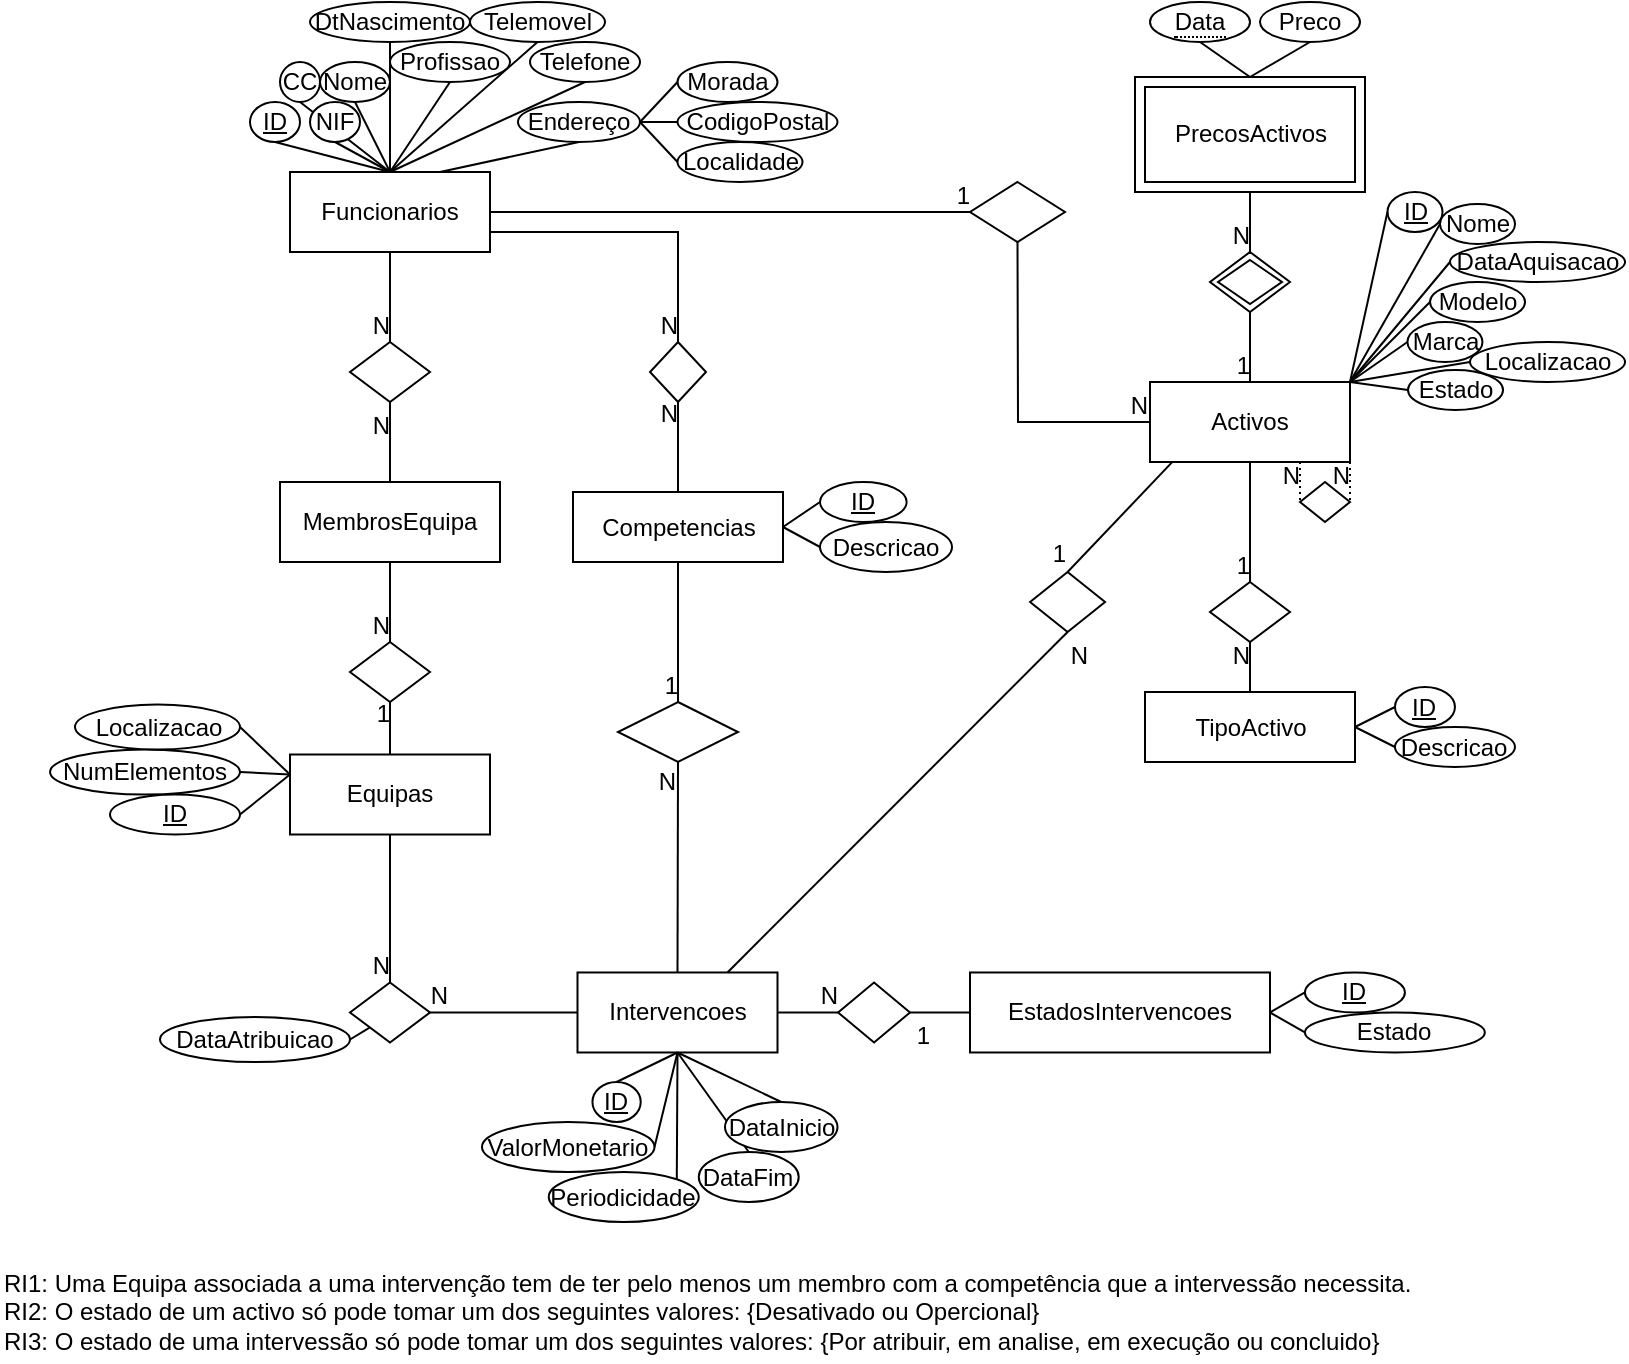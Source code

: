 <mxfile version="15.8.8" type="device"><diagram id="-QuaU2I3eOpg4E4MXZqt" name="Page-1"><mxGraphModel dx="1550" dy="863" grid="1" gridSize="10" guides="1" tooltips="1" connect="1" arrows="1" fold="1" page="1" pageScale="1" pageWidth="850" pageHeight="1100" math="0" shadow="0"><root><mxCell id="0"/><mxCell id="1" parent="0"/><mxCell id="3rqoDeQiqfZfBrHeeUxg-1" value="PrecosActivos" style="shape=ext;margin=3;double=1;whiteSpace=wrap;html=1;align=center;" parent="1" vertex="1"><mxGeometry x="582.5" y="57.5" width="115" height="57.5" as="geometry"/></mxCell><mxCell id="3rqoDeQiqfZfBrHeeUxg-9" value="" style="shape=rhombus;double=1;perimeter=rhombusPerimeter;whiteSpace=wrap;html=1;align=center;" parent="1" vertex="1"><mxGeometry x="620" y="145" width="40" height="30" as="geometry"/></mxCell><mxCell id="3rqoDeQiqfZfBrHeeUxg-12" value="" style="endArrow=none;html=1;rounded=0;entryX=0.5;entryY=0;entryDx=0;entryDy=0;exitX=0.5;exitY=1;exitDx=0;exitDy=0;" parent="1" source="3rqoDeQiqfZfBrHeeUxg-1" target="3rqoDeQiqfZfBrHeeUxg-9" edge="1"><mxGeometry relative="1" as="geometry"><mxPoint x="500" y="130" as="sourcePoint"/><mxPoint x="590" y="130" as="targetPoint"/></mxGeometry></mxCell><mxCell id="3rqoDeQiqfZfBrHeeUxg-13" value="N" style="resizable=0;html=1;align=right;verticalAlign=bottom;" parent="3rqoDeQiqfZfBrHeeUxg-12" connectable="0" vertex="1"><mxGeometry x="1" relative="1" as="geometry"/></mxCell><mxCell id="3rqoDeQiqfZfBrHeeUxg-14" value="Activos" style="whiteSpace=wrap;html=1;align=center;" parent="1" vertex="1"><mxGeometry x="590" y="210.0" width="100" height="40" as="geometry"/></mxCell><mxCell id="3rqoDeQiqfZfBrHeeUxg-19" value="" style="endArrow=none;html=1;rounded=0;exitX=0.5;exitY=1;exitDx=0;exitDy=0;entryX=0.5;entryY=0;entryDx=0;entryDy=0;" parent="1" source="3rqoDeQiqfZfBrHeeUxg-9" target="3rqoDeQiqfZfBrHeeUxg-14" edge="1"><mxGeometry relative="1" as="geometry"><mxPoint x="930" y="130" as="sourcePoint"/><mxPoint x="680" y="170" as="targetPoint"/></mxGeometry></mxCell><mxCell id="3rqoDeQiqfZfBrHeeUxg-20" value="1" style="resizable=0;html=1;align=right;verticalAlign=bottom;" parent="3rqoDeQiqfZfBrHeeUxg-19" connectable="0" vertex="1"><mxGeometry x="1" relative="1" as="geometry"/></mxCell><mxCell id="3rqoDeQiqfZfBrHeeUxg-23" value="" style="endArrow=none;html=1;rounded=0;dashed=1;dashPattern=1 2;exitX=1;exitY=1;exitDx=0;exitDy=0;entryX=1;entryY=0.5;entryDx=0;entryDy=0;" parent="1" source="3rqoDeQiqfZfBrHeeUxg-14" target="3rqoDeQiqfZfBrHeeUxg-29" edge="1"><mxGeometry relative="1" as="geometry"><mxPoint x="360" y="-20" as="sourcePoint"/><mxPoint x="365" y="-10" as="targetPoint"/><Array as="points"/></mxGeometry></mxCell><mxCell id="3rqoDeQiqfZfBrHeeUxg-24" value="N" style="resizable=0;html=1;align=right;verticalAlign=bottom;" parent="3rqoDeQiqfZfBrHeeUxg-23" connectable="0" vertex="1"><mxGeometry x="1" relative="1" as="geometry"><mxPoint y="-5" as="offset"/></mxGeometry></mxCell><mxCell id="3rqoDeQiqfZfBrHeeUxg-27" value="" style="endArrow=none;html=1;rounded=0;dashed=1;dashPattern=1 2;entryX=0;entryY=0.5;entryDx=0;entryDy=0;exitX=0.75;exitY=1;exitDx=0;exitDy=0;" parent="1" source="3rqoDeQiqfZfBrHeeUxg-14" target="3rqoDeQiqfZfBrHeeUxg-29" edge="1"><mxGeometry relative="1" as="geometry"><mxPoint x="650" y="251" as="sourcePoint"/><mxPoint x="315" y="-10" as="targetPoint"/><Array as="points"/></mxGeometry></mxCell><mxCell id="3rqoDeQiqfZfBrHeeUxg-28" value="N" style="resizable=0;html=1;align=right;verticalAlign=bottom;" parent="3rqoDeQiqfZfBrHeeUxg-27" connectable="0" vertex="1"><mxGeometry x="1" relative="1" as="geometry"><mxPoint y="-5" as="offset"/></mxGeometry></mxCell><mxCell id="3rqoDeQiqfZfBrHeeUxg-29" value="" style="shape=rhombus;perimeter=rhombusPerimeter;whiteSpace=wrap;html=1;align=center;" parent="1" vertex="1"><mxGeometry x="665" y="260" width="25" height="20" as="geometry"/></mxCell><mxCell id="3rqoDeQiqfZfBrHeeUxg-35" value="Intervencoes" style="whiteSpace=wrap;html=1;align=center;" parent="1" vertex="1"><mxGeometry x="303.75" y="505.24" width="100" height="40" as="geometry"/></mxCell><mxCell id="3rqoDeQiqfZfBrHeeUxg-36" value="Funcionarios" style="whiteSpace=wrap;html=1;align=center;" parent="1" vertex="1"><mxGeometry x="160" y="105" width="100" height="40" as="geometry"/></mxCell><mxCell id="3rqoDeQiqfZfBrHeeUxg-38" value="MembrosEquipa" style="whiteSpace=wrap;html=1;align=center;" parent="1" vertex="1"><mxGeometry x="155" y="260.0" width="110" height="40" as="geometry"/></mxCell><mxCell id="3rqoDeQiqfZfBrHeeUxg-40" value="Equipas" style="whiteSpace=wrap;html=1;align=center;" parent="1" vertex="1"><mxGeometry x="160" y="396.25" width="100" height="40" as="geometry"/></mxCell><mxCell id="3rqoDeQiqfZfBrHeeUxg-41" value="EstadosIntervencoes" style="whiteSpace=wrap;html=1;align=center;" parent="1" vertex="1"><mxGeometry x="500.0" y="505.24" width="150" height="40" as="geometry"/></mxCell><mxCell id="3rqoDeQiqfZfBrHeeUxg-45" value="" style="shape=rhombus;perimeter=rhombusPerimeter;whiteSpace=wrap;html=1;align=center;" parent="1" vertex="1"><mxGeometry x="500" y="110" width="47.5" height="30" as="geometry"/></mxCell><mxCell id="3rqoDeQiqfZfBrHeeUxg-48" value="" style="shape=rhombus;perimeter=rhombusPerimeter;whiteSpace=wrap;html=1;align=center;" parent="1" vertex="1"><mxGeometry x="530.04" y="305" width="37.5" height="30" as="geometry"/></mxCell><mxCell id="3rqoDeQiqfZfBrHeeUxg-56" value="" style="endArrow=none;html=1;rounded=0;entryX=0;entryY=0.5;entryDx=0;entryDy=0;exitX=0.5;exitY=1;exitDx=0;exitDy=0;" parent="1" source="3rqoDeQiqfZfBrHeeUxg-45" target="3rqoDeQiqfZfBrHeeUxg-14" edge="1"><mxGeometry relative="1" as="geometry"><mxPoint x="534" y="170" as="sourcePoint"/><mxPoint x="320" y="130" as="targetPoint"/><Array as="points"><mxPoint x="524" y="230"/></Array></mxGeometry></mxCell><mxCell id="3rqoDeQiqfZfBrHeeUxg-57" value="N" style="resizable=0;html=1;align=right;verticalAlign=bottom;" parent="3rqoDeQiqfZfBrHeeUxg-56" connectable="0" vertex="1"><mxGeometry x="1" relative="1" as="geometry"/></mxCell><mxCell id="3rqoDeQiqfZfBrHeeUxg-58" value="" style="endArrow=none;html=1;rounded=0;exitX=1;exitY=0.5;exitDx=0;exitDy=0;entryX=0;entryY=0.5;entryDx=0;entryDy=0;" parent="1" source="3rqoDeQiqfZfBrHeeUxg-36" target="3rqoDeQiqfZfBrHeeUxg-45" edge="1"><mxGeometry relative="1" as="geometry"><mxPoint x="490" y="230" as="sourcePoint"/><mxPoint x="580" y="290" as="targetPoint"/><Array as="points"><mxPoint x="434" y="125"/></Array></mxGeometry></mxCell><mxCell id="3rqoDeQiqfZfBrHeeUxg-59" value="1" style="resizable=0;html=1;align=right;verticalAlign=bottom;" parent="3rqoDeQiqfZfBrHeeUxg-58" connectable="0" vertex="1"><mxGeometry x="1" relative="1" as="geometry"/></mxCell><mxCell id="3rqoDeQiqfZfBrHeeUxg-60" value="" style="endArrow=none;html=1;rounded=0;entryX=0.5;entryY=0;entryDx=0;entryDy=0;exitX=0.112;exitY=0.999;exitDx=0;exitDy=0;exitPerimeter=0;" parent="1" source="3rqoDeQiqfZfBrHeeUxg-14" target="3rqoDeQiqfZfBrHeeUxg-48" edge="1"><mxGeometry relative="1" as="geometry"><mxPoint x="602" y="251" as="sourcePoint"/><mxPoint x="290" y="150" as="targetPoint"/></mxGeometry></mxCell><mxCell id="3rqoDeQiqfZfBrHeeUxg-61" value="1" style="resizable=0;html=1;align=right;verticalAlign=bottom;" parent="3rqoDeQiqfZfBrHeeUxg-60" connectable="0" vertex="1"><mxGeometry x="1" relative="1" as="geometry"/></mxCell><mxCell id="3rqoDeQiqfZfBrHeeUxg-72" value="" style="shape=rhombus;perimeter=rhombusPerimeter;whiteSpace=wrap;html=1;align=center;" parent="1" vertex="1"><mxGeometry x="190" y="340" width="40" height="30" as="geometry"/></mxCell><mxCell id="3rqoDeQiqfZfBrHeeUxg-77" value="" style="shape=rhombus;perimeter=rhombusPerimeter;whiteSpace=wrap;html=1;align=center;" parent="1" vertex="1"><mxGeometry x="434.04" y="510.24" width="35.96" height="30" as="geometry"/></mxCell><mxCell id="3rqoDeQiqfZfBrHeeUxg-78" value="" style="endArrow=none;html=1;rounded=0;exitX=0;exitY=0.5;exitDx=0;exitDy=0;entryX=1;entryY=0.5;entryDx=0;entryDy=0;" parent="1" source="3rqoDeQiqfZfBrHeeUxg-41" target="3rqoDeQiqfZfBrHeeUxg-77" edge="1"><mxGeometry relative="1" as="geometry"><mxPoint x="453.28" y="355.24" as="sourcePoint"/><mxPoint x="553.28" y="405.24" as="targetPoint"/><Array as="points"/></mxGeometry></mxCell><mxCell id="3rqoDeQiqfZfBrHeeUxg-79" value="1" style="resizable=0;html=1;align=right;verticalAlign=bottom;" parent="3rqoDeQiqfZfBrHeeUxg-78" connectable="0" vertex="1"><mxGeometry x="1" relative="1" as="geometry"><mxPoint x="10" y="20" as="offset"/></mxGeometry></mxCell><mxCell id="3rqoDeQiqfZfBrHeeUxg-83" value="" style="shape=rhombus;perimeter=rhombusPerimeter;whiteSpace=wrap;html=1;align=center;" parent="1" vertex="1"><mxGeometry x="324.0" y="370.0" width="60" height="30" as="geometry"/></mxCell><mxCell id="3rqoDeQiqfZfBrHeeUxg-84" value="" style="endArrow=none;html=1;rounded=0;entryX=0;entryY=0.5;entryDx=0;entryDy=0;exitX=1;exitY=0.5;exitDx=0;exitDy=0;" parent="1" source="3rqoDeQiqfZfBrHeeUxg-35" target="3rqoDeQiqfZfBrHeeUxg-77" edge="1"><mxGeometry relative="1" as="geometry"><mxPoint x="416.54" y="480.24" as="sourcePoint"/><mxPoint x="473.2" y="200.24" as="targetPoint"/></mxGeometry></mxCell><mxCell id="3rqoDeQiqfZfBrHeeUxg-85" value="N" style="resizable=0;html=1;align=right;verticalAlign=bottom;" parent="3rqoDeQiqfZfBrHeeUxg-84" connectable="0" vertex="1"><mxGeometry x="1" relative="1" as="geometry"/></mxCell><mxCell id="3rqoDeQiqfZfBrHeeUxg-86" value="" style="endArrow=none;html=1;rounded=0;entryX=0.5;entryY=1;entryDx=0;entryDy=0;exitX=0.5;exitY=0;exitDx=0;exitDy=0;" parent="1" source="3rqoDeQiqfZfBrHeeUxg-35" target="3rqoDeQiqfZfBrHeeUxg-83" edge="1"><mxGeometry relative="1" as="geometry"><mxPoint x="700" y="295.0" as="sourcePoint"/><mxPoint x="790" y="185.0" as="targetPoint"/><Array as="points"/></mxGeometry></mxCell><mxCell id="3rqoDeQiqfZfBrHeeUxg-87" value="N" style="resizable=0;html=1;align=right;verticalAlign=bottom;" parent="3rqoDeQiqfZfBrHeeUxg-86" connectable="0" vertex="1"><mxGeometry x="1" relative="1" as="geometry"><mxPoint y="18" as="offset"/></mxGeometry></mxCell><mxCell id="3rqoDeQiqfZfBrHeeUxg-88" value="" style="endArrow=none;html=1;rounded=0;exitX=0.5;exitY=1;exitDx=0;exitDy=0;entryX=0.5;entryY=0;entryDx=0;entryDy=0;" parent="1" source="cXVS1_0L-VFArpp06NCw-39" target="3rqoDeQiqfZfBrHeeUxg-83" edge="1"><mxGeometry relative="1" as="geometry"><mxPoint x="993.57" y="417.72" as="sourcePoint"/><mxPoint x="413.49" y="545.72" as="targetPoint"/></mxGeometry></mxCell><mxCell id="3rqoDeQiqfZfBrHeeUxg-89" value="1" style="resizable=0;html=1;align=right;verticalAlign=bottom;" parent="3rqoDeQiqfZfBrHeeUxg-88" connectable="0" vertex="1"><mxGeometry x="1" relative="1" as="geometry"/></mxCell><mxCell id="3rqoDeQiqfZfBrHeeUxg-92" value="" style="shape=rhombus;perimeter=rhombusPerimeter;whiteSpace=wrap;html=1;align=center;" parent="1" vertex="1"><mxGeometry x="190" y="510.24" width="40" height="30" as="geometry"/></mxCell><mxCell id="3rqoDeQiqfZfBrHeeUxg-93" value="" style="endArrow=none;html=1;rounded=0;exitX=0;exitY=0.5;exitDx=0;exitDy=0;entryX=1;entryY=0.5;entryDx=0;entryDy=0;" parent="1" source="3rqoDeQiqfZfBrHeeUxg-35" target="3rqoDeQiqfZfBrHeeUxg-92" edge="1"><mxGeometry relative="1" as="geometry"><mxPoint x="620" y="420.24" as="sourcePoint"/><mxPoint x="210" y="540" as="targetPoint"/><Array as="points"/></mxGeometry></mxCell><mxCell id="3rqoDeQiqfZfBrHeeUxg-94" value="N" style="resizable=0;html=1;align=right;verticalAlign=bottom;direction=south;" parent="3rqoDeQiqfZfBrHeeUxg-93" connectable="0" vertex="1"><mxGeometry x="1" relative="1" as="geometry"><mxPoint x="10" as="offset"/></mxGeometry></mxCell><mxCell id="3rqoDeQiqfZfBrHeeUxg-96" value="" style="endArrow=none;html=1;rounded=0;entryX=0.5;entryY=0;entryDx=0;entryDy=0;exitX=0.5;exitY=1;exitDx=0;exitDy=0;" parent="1" source="3rqoDeQiqfZfBrHeeUxg-40" target="3rqoDeQiqfZfBrHeeUxg-92" edge="1"><mxGeometry relative="1" as="geometry"><mxPoint x="645" y="460.0" as="sourcePoint"/><mxPoint x="605" y="460.0" as="targetPoint"/></mxGeometry></mxCell><mxCell id="3rqoDeQiqfZfBrHeeUxg-97" value="N" style="resizable=0;html=1;align=right;verticalAlign=bottom;" parent="3rqoDeQiqfZfBrHeeUxg-96" connectable="0" vertex="1"><mxGeometry x="1" relative="1" as="geometry"/></mxCell><mxCell id="3rqoDeQiqfZfBrHeeUxg-110" value="Preco" style="ellipse;whiteSpace=wrap;html=1;align=center;" parent="1" vertex="1"><mxGeometry x="645" y="20" width="50" height="20" as="geometry"/></mxCell><mxCell id="3rqoDeQiqfZfBrHeeUxg-111" value="&lt;span style=&quot;border-bottom: 1px dotted&quot;&gt;Data&lt;br&gt;&lt;/span&gt;" style="ellipse;whiteSpace=wrap;html=1;align=center;" parent="1" vertex="1"><mxGeometry x="590" y="20" width="50" height="20" as="geometry"/></mxCell><mxCell id="3rqoDeQiqfZfBrHeeUxg-116" value="" style="endArrow=none;html=1;rounded=0;exitX=0.5;exitY=1;exitDx=0;exitDy=0;entryX=0.5;entryY=0;entryDx=0;entryDy=0;" parent="1" source="3rqoDeQiqfZfBrHeeUxg-111" target="3rqoDeQiqfZfBrHeeUxg-1" edge="1"><mxGeometry relative="1" as="geometry"><mxPoint x="530" y="90" as="sourcePoint"/><mxPoint x="690" y="90" as="targetPoint"/></mxGeometry></mxCell><mxCell id="3rqoDeQiqfZfBrHeeUxg-117" value="" style="endArrow=none;html=1;rounded=0;exitX=0.5;exitY=1;exitDx=0;exitDy=0;entryX=0.5;entryY=0;entryDx=0;entryDy=0;" parent="1" source="3rqoDeQiqfZfBrHeeUxg-110" target="3rqoDeQiqfZfBrHeeUxg-1" edge="1"><mxGeometry relative="1" as="geometry"><mxPoint x="622.5" y="30" as="sourcePoint"/><mxPoint x="650" y="67.5" as="targetPoint"/></mxGeometry></mxCell><mxCell id="3rqoDeQiqfZfBrHeeUxg-118" value="ID" style="ellipse;whiteSpace=wrap;html=1;align=center;fontStyle=4;" parent="1" vertex="1"><mxGeometry x="708.74" y="115" width="27.52" height="20" as="geometry"/></mxCell><mxCell id="3rqoDeQiqfZfBrHeeUxg-119" value="Nome" style="ellipse;whiteSpace=wrap;html=1;align=center;" parent="1" vertex="1"><mxGeometry x="735" y="121" width="37.52" height="20" as="geometry"/></mxCell><mxCell id="3rqoDeQiqfZfBrHeeUxg-123" value="ID" style="ellipse;whiteSpace=wrap;html=1;align=center;fontStyle=4;" parent="1" vertex="1"><mxGeometry x="70" y="416.25" width="65" height="20" as="geometry"/></mxCell><mxCell id="3rqoDeQiqfZfBrHeeUxg-125" value="DataFim" style="ellipse;whiteSpace=wrap;html=1;align=center;" parent="1" vertex="1"><mxGeometry x="364.38" y="595" width="49.98" height="25" as="geometry"/></mxCell><mxCell id="3rqoDeQiqfZfBrHeeUxg-129" value="" style="endArrow=none;html=1;rounded=0;exitX=0;exitY=0.25;exitDx=0;exitDy=0;entryX=1;entryY=0.5;entryDx=0;entryDy=0;" parent="1" source="3rqoDeQiqfZfBrHeeUxg-40" target="3rqoDeQiqfZfBrHeeUxg-123" edge="1"><mxGeometry relative="1" as="geometry"><mxPoint x="717.5" y="30.0" as="sourcePoint"/><mxPoint x="690" y="67.5" as="targetPoint"/></mxGeometry></mxCell><mxCell id="3rqoDeQiqfZfBrHeeUxg-131" value="" style="endArrow=none;html=1;rounded=0;exitX=0.5;exitY=0;exitDx=0;exitDy=0;entryX=0.5;entryY=1;entryDx=0;entryDy=0;" parent="1" source="3rqoDeQiqfZfBrHeeUxg-125" target="3rqoDeQiqfZfBrHeeUxg-35" edge="1"><mxGeometry relative="1" as="geometry"><mxPoint x="517.5" y="380.24" as="sourcePoint"/><mxPoint x="535" y="415.24" as="targetPoint"/></mxGeometry></mxCell><mxCell id="3rqoDeQiqfZfBrHeeUxg-132" value="Periodicidade" style="ellipse;whiteSpace=wrap;html=1;align=center;" parent="1" vertex="1"><mxGeometry x="289.38" y="605" width="75" height="25" as="geometry"/></mxCell><mxCell id="3rqoDeQiqfZfBrHeeUxg-133" value="" style="endArrow=none;html=1;rounded=0;exitX=0.5;exitY=1;exitDx=0;exitDy=0;entryX=1;entryY=0;entryDx=0;entryDy=0;" parent="1" source="3rqoDeQiqfZfBrHeeUxg-35" target="3rqoDeQiqfZfBrHeeUxg-132" edge="1"><mxGeometry relative="1" as="geometry"><mxPoint x="435" y="557.74" as="sourcePoint"/><mxPoint x="435" y="572.74" as="targetPoint"/></mxGeometry></mxCell><mxCell id="3rqoDeQiqfZfBrHeeUxg-134" value="" style="endArrow=none;html=1;rounded=0;exitX=0.5;exitY=1;exitDx=0;exitDy=0;entryX=0.5;entryY=0;entryDx=0;entryDy=0;" parent="1" source="cXVS1_0L-VFArpp06NCw-42" target="3rqoDeQiqfZfBrHeeUxg-36" edge="1"><mxGeometry relative="1" as="geometry"><mxPoint x="-60" y="140" as="sourcePoint"/><mxPoint x="210" y="110" as="targetPoint"/></mxGeometry></mxCell><mxCell id="3rqoDeQiqfZfBrHeeUxg-136" value="" style="endArrow=none;html=1;rounded=0;exitX=0;exitY=0.5;exitDx=0;exitDy=0;entryX=1;entryY=0;entryDx=0;entryDy=0;" parent="1" source="3rqoDeQiqfZfBrHeeUxg-118" target="3rqoDeQiqfZfBrHeeUxg-14" edge="1"><mxGeometry relative="1" as="geometry"><mxPoint x="581.25" y="407.5" as="sourcePoint"/><mxPoint x="535" y="445" as="targetPoint"/></mxGeometry></mxCell><mxCell id="3rqoDeQiqfZfBrHeeUxg-137" value="" style="endArrow=none;html=1;rounded=0;exitX=0;exitY=0.5;exitDx=0;exitDy=0;entryX=1;entryY=0;entryDx=0;entryDy=0;" parent="1" source="3rqoDeQiqfZfBrHeeUxg-119" target="3rqoDeQiqfZfBrHeeUxg-14" edge="1"><mxGeometry relative="1" as="geometry"><mxPoint x="790.0" y="165" as="sourcePoint"/><mxPoint x="700" y="240" as="targetPoint"/></mxGeometry></mxCell><mxCell id="3rqoDeQiqfZfBrHeeUxg-138" value="DataAquisacao" style="ellipse;whiteSpace=wrap;html=1;align=center;" parent="1" vertex="1"><mxGeometry x="740" y="140" width="87.52" height="20" as="geometry"/></mxCell><mxCell id="3rqoDeQiqfZfBrHeeUxg-139" value="Estado" style="ellipse;whiteSpace=wrap;html=1;align=center;" parent="1" vertex="1"><mxGeometry x="719" y="204" width="47.52" height="20" as="geometry"/></mxCell><mxCell id="3rqoDeQiqfZfBrHeeUxg-140" value="Marca" style="ellipse;whiteSpace=wrap;html=1;align=center;" parent="1" vertex="1"><mxGeometry x="718.72" y="180" width="37.52" height="20" as="geometry"/></mxCell><mxCell id="3rqoDeQiqfZfBrHeeUxg-141" value="Modelo" style="ellipse;whiteSpace=wrap;html=1;align=center;" parent="1" vertex="1"><mxGeometry x="730" y="160" width="47.52" height="20" as="geometry"/></mxCell><mxCell id="3rqoDeQiqfZfBrHeeUxg-142" value="Localizacao" style="ellipse;whiteSpace=wrap;html=1;align=center;" parent="1" vertex="1"><mxGeometry x="750" y="190" width="77.52" height="20" as="geometry"/></mxCell><mxCell id="3rqoDeQiqfZfBrHeeUxg-143" value="" style="endArrow=none;html=1;rounded=0;exitX=0;exitY=0.5;exitDx=0;exitDy=0;entryX=1;entryY=0;entryDx=0;entryDy=0;" parent="1" source="3rqoDeQiqfZfBrHeeUxg-138" target="3rqoDeQiqfZfBrHeeUxg-14" edge="1"><mxGeometry relative="1" as="geometry"><mxPoint x="750.04" y="175" as="sourcePoint"/><mxPoint x="700" y="240" as="targetPoint"/></mxGeometry></mxCell><mxCell id="3rqoDeQiqfZfBrHeeUxg-145" value="" style="endArrow=none;html=1;rounded=0;exitX=0;exitY=0.5;exitDx=0;exitDy=0;entryX=1;entryY=0;entryDx=0;entryDy=0;" parent="1" source="3rqoDeQiqfZfBrHeeUxg-140" target="3rqoDeQiqfZfBrHeeUxg-14" edge="1"><mxGeometry relative="1" as="geometry"><mxPoint x="750" y="210" as="sourcePoint"/><mxPoint x="700" y="240" as="targetPoint"/></mxGeometry></mxCell><mxCell id="3rqoDeQiqfZfBrHeeUxg-147" value="" style="endArrow=none;html=1;rounded=0;exitX=0;exitY=0.5;exitDx=0;exitDy=0;entryX=1;entryY=0;entryDx=0;entryDy=0;" parent="1" source="3rqoDeQiqfZfBrHeeUxg-141" target="3rqoDeQiqfZfBrHeeUxg-14" edge="1"><mxGeometry relative="1" as="geometry"><mxPoint x="750.04" y="230" as="sourcePoint"/><mxPoint x="700" y="240" as="targetPoint"/></mxGeometry></mxCell><mxCell id="3rqoDeQiqfZfBrHeeUxg-148" value="" style="endArrow=none;html=1;rounded=0;entryX=1;entryY=0;entryDx=0;entryDy=0;exitX=0;exitY=0.5;exitDx=0;exitDy=0;" parent="1" source="3rqoDeQiqfZfBrHeeUxg-142" target="3rqoDeQiqfZfBrHeeUxg-14" edge="1"><mxGeometry relative="1" as="geometry"><mxPoint x="740" y="260" as="sourcePoint"/><mxPoint x="700" y="240" as="targetPoint"/></mxGeometry></mxCell><mxCell id="3rqoDeQiqfZfBrHeeUxg-152" value="NIF" style="ellipse;whiteSpace=wrap;html=1;align=center;" parent="1" vertex="1"><mxGeometry x="170" y="70" width="25" height="20" as="geometry"/></mxCell><mxCell id="3rqoDeQiqfZfBrHeeUxg-153" value="Nome" style="ellipse;whiteSpace=wrap;html=1;align=center;" parent="1" vertex="1"><mxGeometry x="175" y="50" width="35" height="20" as="geometry"/></mxCell><mxCell id="3rqoDeQiqfZfBrHeeUxg-154" value="DtNascimento" style="ellipse;whiteSpace=wrap;html=1;align=center;" parent="1" vertex="1"><mxGeometry x="170" y="20" width="80" height="20" as="geometry"/></mxCell><mxCell id="3rqoDeQiqfZfBrHeeUxg-155" value="Morada" style="ellipse;whiteSpace=wrap;html=1;align=center;" parent="1" vertex="1"><mxGeometry x="353.75" y="50" width="50" height="20" as="geometry"/></mxCell><mxCell id="3rqoDeQiqfZfBrHeeUxg-156" value="CodigoPostal" style="ellipse;whiteSpace=wrap;html=1;align=center;" parent="1" vertex="1"><mxGeometry x="353.75" y="70" width="80" height="20" as="geometry"/></mxCell><mxCell id="3rqoDeQiqfZfBrHeeUxg-157" value="Localidade" style="ellipse;whiteSpace=wrap;html=1;align=center;" parent="1" vertex="1"><mxGeometry x="353.75" y="90" width="62.5" height="20" as="geometry"/></mxCell><mxCell id="3rqoDeQiqfZfBrHeeUxg-158" value="Profissao" style="ellipse;whiteSpace=wrap;html=1;align=center;" parent="1" vertex="1"><mxGeometry x="210" y="40" width="60" height="20" as="geometry"/></mxCell><mxCell id="3rqoDeQiqfZfBrHeeUxg-159" value="Telefone" style="ellipse;whiteSpace=wrap;html=1;align=center;" parent="1" vertex="1"><mxGeometry x="280" y="40" width="55" height="20" as="geometry"/></mxCell><mxCell id="3rqoDeQiqfZfBrHeeUxg-160" value="Telemovel" style="ellipse;whiteSpace=wrap;html=1;align=center;" parent="1" vertex="1"><mxGeometry x="250" y="20" width="67.5" height="20" as="geometry"/></mxCell><mxCell id="3rqoDeQiqfZfBrHeeUxg-161" value="" style="endArrow=none;html=1;rounded=0;exitX=0.5;exitY=1;exitDx=0;exitDy=0;entryX=0.5;entryY=0;entryDx=0;entryDy=0;" parent="1" source="3rqoDeQiqfZfBrHeeUxg-152" target="3rqoDeQiqfZfBrHeeUxg-36" edge="1"><mxGeometry relative="1" as="geometry"><mxPoint x="-50" y="160" as="sourcePoint"/><mxPoint x="30" y="230" as="targetPoint"/></mxGeometry></mxCell><mxCell id="3rqoDeQiqfZfBrHeeUxg-162" value="" style="endArrow=none;html=1;rounded=0;exitX=0.5;exitY=1;exitDx=0;exitDy=0;entryX=0.5;entryY=0;entryDx=0;entryDy=0;" parent="1" source="3rqoDeQiqfZfBrHeeUxg-153" target="3rqoDeQiqfZfBrHeeUxg-36" edge="1"><mxGeometry relative="1" as="geometry"><mxPoint x="-50" y="180" as="sourcePoint"/><mxPoint x="40" y="240" as="targetPoint"/></mxGeometry></mxCell><mxCell id="3rqoDeQiqfZfBrHeeUxg-164" value="" style="endArrow=none;html=1;rounded=0;exitX=0;exitY=0.5;exitDx=0;exitDy=0;entryX=1;entryY=0.5;entryDx=0;entryDy=0;" parent="1" source="3rqoDeQiqfZfBrHeeUxg-155" target="26UziNUqNVUWN8RB3shb-3" edge="1"><mxGeometry relative="1" as="geometry"><mxPoint x="476.25" y="90" as="sourcePoint"/><mxPoint x="426.25" y="110" as="targetPoint"/></mxGeometry></mxCell><mxCell id="3rqoDeQiqfZfBrHeeUxg-165" value="" style="endArrow=none;html=1;rounded=0;exitX=0;exitY=0.5;exitDx=0;exitDy=0;entryX=1;entryY=0.5;entryDx=0;entryDy=0;" parent="1" source="3rqoDeQiqfZfBrHeeUxg-157" target="26UziNUqNVUWN8RB3shb-3" edge="1"><mxGeometry relative="1" as="geometry"><mxPoint x="466.25" y="140" as="sourcePoint"/><mxPoint x="426.25" y="130" as="targetPoint"/></mxGeometry></mxCell><mxCell id="3rqoDeQiqfZfBrHeeUxg-167" value="" style="endArrow=none;html=1;rounded=0;exitX=0;exitY=0.5;exitDx=0;exitDy=0;entryX=1;entryY=0.5;entryDx=0;entryDy=0;" parent="1" source="3rqoDeQiqfZfBrHeeUxg-156" target="26UziNUqNVUWN8RB3shb-3" edge="1"><mxGeometry relative="1" as="geometry"><mxPoint x="476.25" y="150" as="sourcePoint"/><mxPoint x="426.25" y="120" as="targetPoint"/></mxGeometry></mxCell><mxCell id="3rqoDeQiqfZfBrHeeUxg-168" value="" style="endArrow=none;html=1;rounded=0;entryX=0.5;entryY=0;entryDx=0;entryDy=0;exitX=0.5;exitY=1;exitDx=0;exitDy=0;" parent="1" source="3rqoDeQiqfZfBrHeeUxg-158" target="3rqoDeQiqfZfBrHeeUxg-36" edge="1"><mxGeometry relative="1" as="geometry"><mxPoint x="-50" y="260" as="sourcePoint"/><mxPoint x="40" y="240" as="targetPoint"/></mxGeometry></mxCell><mxCell id="3rqoDeQiqfZfBrHeeUxg-169" value="" style="endArrow=none;html=1;rounded=0;entryX=0.5;entryY=0;entryDx=0;entryDy=0;exitX=0.5;exitY=1;exitDx=0;exitDy=0;" parent="1" source="3rqoDeQiqfZfBrHeeUxg-159" target="3rqoDeQiqfZfBrHeeUxg-36" edge="1"><mxGeometry relative="1" as="geometry"><mxPoint x="-50" y="300" as="sourcePoint"/><mxPoint x="40" y="240" as="targetPoint"/></mxGeometry></mxCell><mxCell id="3rqoDeQiqfZfBrHeeUxg-170" value="" style="endArrow=none;html=1;rounded=0;entryX=0.5;entryY=0;entryDx=0;entryDy=0;exitX=0.5;exitY=1;exitDx=0;exitDy=0;" parent="1" source="3rqoDeQiqfZfBrHeeUxg-160" target="3rqoDeQiqfZfBrHeeUxg-36" edge="1"><mxGeometry relative="1" as="geometry"><mxPoint x="-50" y="320" as="sourcePoint"/><mxPoint x="40" y="240" as="targetPoint"/></mxGeometry></mxCell><mxCell id="cXVS1_0L-VFArpp06NCw-1" value="ID" style="ellipse;whiteSpace=wrap;html=1;align=center;fontStyle=4;" parent="1" vertex="1"><mxGeometry x="667.46" y="505.24" width="50" height="20" as="geometry"/></mxCell><mxCell id="cXVS1_0L-VFArpp06NCw-21" value="" style="endArrow=none;html=1;rounded=0;exitX=0;exitY=0.5;exitDx=0;exitDy=0;entryX=1;entryY=0.5;entryDx=0;entryDy=0;" parent="1" source="26UziNUqNVUWN8RB3shb-7" target="3rqoDeQiqfZfBrHeeUxg-41" edge="1"><mxGeometry relative="1" as="geometry"><mxPoint x="930.66" y="395.24" as="sourcePoint"/><mxPoint x="679.96" y="525" as="targetPoint"/></mxGeometry></mxCell><mxCell id="cXVS1_0L-VFArpp06NCw-22" value="" style="endArrow=none;html=1;rounded=0;exitX=0;exitY=0.5;exitDx=0;exitDy=0;entryX=1;entryY=0.5;entryDx=0;entryDy=0;" parent="1" source="cXVS1_0L-VFArpp06NCw-1" target="3rqoDeQiqfZfBrHeeUxg-41" edge="1"><mxGeometry relative="1" as="geometry"><mxPoint x="940.66" y="405.24" as="sourcePoint"/><mxPoint x="893.2" y="385.24" as="targetPoint"/></mxGeometry></mxCell><mxCell id="cXVS1_0L-VFArpp06NCw-39" value="Competencias" style="whiteSpace=wrap;html=1;align=center;" parent="1" vertex="1"><mxGeometry x="301.5" y="265" width="105" height="35" as="geometry"/></mxCell><mxCell id="cXVS1_0L-VFArpp06NCw-40" value="" style="shape=rhombus;perimeter=rhombusPerimeter;whiteSpace=wrap;html=1;align=center;" parent="1" vertex="1"><mxGeometry x="340" y="190" width="28" height="30" as="geometry"/></mxCell><mxCell id="cXVS1_0L-VFArpp06NCw-41" value="ID" style="ellipse;whiteSpace=wrap;html=1;align=center;fontStyle=4;" parent="1" vertex="1"><mxGeometry x="140" y="70" width="25" height="20" as="geometry"/></mxCell><mxCell id="cXVS1_0L-VFArpp06NCw-42" value="CC" style="ellipse;whiteSpace=wrap;html=1;align=center;" parent="1" vertex="1"><mxGeometry x="155" y="50" width="20" height="20" as="geometry"/></mxCell><mxCell id="cXVS1_0L-VFArpp06NCw-43" value="" style="endArrow=none;html=1;rounded=0;exitX=0.5;exitY=1;exitDx=0;exitDy=0;entryX=0.5;entryY=0;entryDx=0;entryDy=0;" parent="1" source="cXVS1_0L-VFArpp06NCw-41" target="3rqoDeQiqfZfBrHeeUxg-36" edge="1"><mxGeometry relative="1" as="geometry"><mxPoint x="-50" y="150" as="sourcePoint"/><mxPoint x="40" y="240" as="targetPoint"/></mxGeometry></mxCell><mxCell id="cXVS1_0L-VFArpp06NCw-44" value="ID" style="ellipse;whiteSpace=wrap;html=1;align=center;fontStyle=4;" parent="1" vertex="1"><mxGeometry x="425" y="260" width="43.33" height="20" as="geometry"/></mxCell><mxCell id="cXVS1_0L-VFArpp06NCw-46" value="Descricao" style="ellipse;whiteSpace=wrap;html=1;align=center;" parent="1" vertex="1"><mxGeometry x="425" y="280" width="66" height="25" as="geometry"/></mxCell><mxCell id="cXVS1_0L-VFArpp06NCw-47" value="" style="endArrow=none;html=1;rounded=0;exitX=0;exitY=0.5;exitDx=0;exitDy=0;entryX=1;entryY=0.5;entryDx=0;entryDy=0;" parent="1" source="cXVS1_0L-VFArpp06NCw-44" target="cXVS1_0L-VFArpp06NCw-39" edge="1"><mxGeometry relative="1" as="geometry"><mxPoint x="599.99" y="175.22" as="sourcePoint"/><mxPoint x="599.99" y="190.22" as="targetPoint"/></mxGeometry></mxCell><mxCell id="cXVS1_0L-VFArpp06NCw-48" value="" style="endArrow=none;html=1;rounded=0;exitX=0;exitY=0.5;exitDx=0;exitDy=0;entryX=1;entryY=0.5;entryDx=0;entryDy=0;" parent="1" source="cXVS1_0L-VFArpp06NCw-46" target="cXVS1_0L-VFArpp06NCw-39" edge="1"><mxGeometry relative="1" as="geometry"><mxPoint x="327.49" y="355.22" as="sourcePoint"/><mxPoint x="364.99" y="310.22" as="targetPoint"/></mxGeometry></mxCell><mxCell id="cXVS1_0L-VFArpp06NCw-49" value="" style="endArrow=none;html=1;rounded=0;entryX=0.5;entryY=0;entryDx=0;entryDy=0;exitX=1;exitY=0.75;exitDx=0;exitDy=0;" parent="1" source="3rqoDeQiqfZfBrHeeUxg-36" target="cXVS1_0L-VFArpp06NCw-40" edge="1"><mxGeometry relative="1" as="geometry"><mxPoint x="264" y="140" as="sourcePoint"/><mxPoint x="230" y="490" as="targetPoint"/><Array as="points"><mxPoint x="354" y="135"/></Array></mxGeometry></mxCell><mxCell id="cXVS1_0L-VFArpp06NCw-50" value="N" style="resizable=0;html=1;align=right;verticalAlign=bottom;" parent="cXVS1_0L-VFArpp06NCw-49" connectable="0" vertex="1"><mxGeometry x="1" relative="1" as="geometry"><mxPoint as="offset"/></mxGeometry></mxCell><mxCell id="cXVS1_0L-VFArpp06NCw-53" value="NumElementos" style="ellipse;whiteSpace=wrap;html=1;align=center;" parent="1" vertex="1"><mxGeometry x="40" y="393.75" width="95" height="22.5" as="geometry"/></mxCell><mxCell id="cXVS1_0L-VFArpp06NCw-54" value="" style="endArrow=none;html=1;rounded=0;exitX=0;exitY=0.25;exitDx=0;exitDy=0;entryX=1;entryY=0.5;entryDx=0;entryDy=0;" parent="1" source="3rqoDeQiqfZfBrHeeUxg-40" target="cXVS1_0L-VFArpp06NCw-53" edge="1"><mxGeometry relative="1" as="geometry"><mxPoint x="455" y="480" as="sourcePoint"/><mxPoint x="402.5" y="510" as="targetPoint"/></mxGeometry></mxCell><mxCell id="cXVS1_0L-VFArpp06NCw-55" value="Localizacao" style="ellipse;whiteSpace=wrap;html=1;align=center;" parent="1" vertex="1"><mxGeometry x="52.5" y="371.25" width="82.5" height="22.5" as="geometry"/></mxCell><mxCell id="cXVS1_0L-VFArpp06NCw-56" value="" style="endArrow=none;html=1;rounded=0;entryX=1;entryY=0.5;entryDx=0;entryDy=0;exitX=0;exitY=0.25;exitDx=0;exitDy=0;" parent="1" source="3rqoDeQiqfZfBrHeeUxg-40" target="cXVS1_0L-VFArpp06NCw-55" edge="1"><mxGeometry relative="1" as="geometry"><mxPoint x="445" y="470" as="sourcePoint"/><mxPoint x="511.25" y="507.5" as="targetPoint"/></mxGeometry></mxCell><mxCell id="cXVS1_0L-VFArpp06NCw-57" value="ID" style="ellipse;whiteSpace=wrap;html=1;align=center;fontStyle=4;" parent="1" vertex="1"><mxGeometry x="311.22" y="560" width="24.14" height="20" as="geometry"/></mxCell><mxCell id="cXVS1_0L-VFArpp06NCw-59" value="ValorMonetario" style="ellipse;whiteSpace=wrap;html=1;align=center;" parent="1" vertex="1"><mxGeometry x="256.0" y="580" width="86.25" height="25" as="geometry"/></mxCell><mxCell id="cXVS1_0L-VFArpp06NCw-62" value="" style="endArrow=none;html=1;rounded=0;exitX=0.5;exitY=0;exitDx=0;exitDy=0;entryX=0.5;entryY=1;entryDx=0;entryDy=0;" parent="1" source="cXVS1_0L-VFArpp06NCw-57" target="3rqoDeQiqfZfBrHeeUxg-35" edge="1"><mxGeometry relative="1" as="geometry"><mxPoint x="1107.5" y="400.24" as="sourcePoint"/><mxPoint x="1060.04" y="430.24" as="targetPoint"/></mxGeometry></mxCell><mxCell id="cXVS1_0L-VFArpp06NCw-63" value="" style="endArrow=none;html=1;rounded=0;exitX=1;exitY=0.5;exitDx=0;exitDy=0;entryX=0.5;entryY=1;entryDx=0;entryDy=0;" parent="1" source="cXVS1_0L-VFArpp06NCw-59" target="3rqoDeQiqfZfBrHeeUxg-35" edge="1"><mxGeometry relative="1" as="geometry"><mxPoint x="745" y="350.24" as="sourcePoint"/><mxPoint x="675" y="410.24" as="targetPoint"/></mxGeometry></mxCell><mxCell id="cXVS1_0L-VFArpp06NCw-64" value="DataInicio" style="ellipse;whiteSpace=wrap;html=1;align=center;" parent="1" vertex="1"><mxGeometry x="377.5" y="570" width="56.25" height="25" as="geometry"/></mxCell><mxCell id="cXVS1_0L-VFArpp06NCw-65" value="" style="endArrow=none;html=1;rounded=0;exitX=0.5;exitY=0;exitDx=0;exitDy=0;entryX=0.5;entryY=1;entryDx=0;entryDy=0;" parent="1" source="cXVS1_0L-VFArpp06NCw-64" target="3rqoDeQiqfZfBrHeeUxg-35" edge="1"><mxGeometry relative="1" as="geometry"><mxPoint x="803.125" y="325.24" as="sourcePoint"/><mxPoint x="675" y="410.24" as="targetPoint"/></mxGeometry></mxCell><mxCell id="26UziNUqNVUWN8RB3shb-1" value="" style="endArrow=none;html=1;rounded=0;entryX=0.5;entryY=0;entryDx=0;entryDy=0;" parent="1" source="cXVS1_0L-VFArpp06NCw-40" target="cXVS1_0L-VFArpp06NCw-39" edge="1"><mxGeometry relative="1" as="geometry"><mxPoint x="361.24" y="175" as="sourcePoint"/><mxPoint x="361.24" y="210" as="targetPoint"/></mxGeometry></mxCell><mxCell id="26UziNUqNVUWN8RB3shb-2" value="N" style="resizable=0;html=1;align=right;verticalAlign=bottom;" parent="26UziNUqNVUWN8RB3shb-1" connectable="0" vertex="1"><mxGeometry x="1" relative="1" as="geometry"><mxPoint y="-31" as="offset"/></mxGeometry></mxCell><mxCell id="26UziNUqNVUWN8RB3shb-3" value="Endereço" style="ellipse;whiteSpace=wrap;html=1;" parent="1" vertex="1"><mxGeometry x="274" y="70" width="61" height="20" as="geometry"/></mxCell><mxCell id="26UziNUqNVUWN8RB3shb-5" value="" style="endArrow=none;html=1;rounded=0;exitX=0.5;exitY=1;exitDx=0;exitDy=0;entryX=0.75;entryY=0;entryDx=0;entryDy=0;" parent="1" source="26UziNUqNVUWN8RB3shb-3" target="3rqoDeQiqfZfBrHeeUxg-36" edge="1"><mxGeometry relative="1" as="geometry"><mxPoint x="-30" y="220" as="sourcePoint"/><mxPoint x="40" y="240" as="targetPoint"/></mxGeometry></mxCell><mxCell id="26UziNUqNVUWN8RB3shb-7" value="Estado" style="ellipse;whiteSpace=wrap;html=1;align=center;" parent="1" vertex="1"><mxGeometry x="667.46" y="525.24" width="89.96" height="20" as="geometry"/></mxCell><mxCell id="nF5cd_1LVvKsiRu9TKLO-2" value="" style="endArrow=none;html=1;rounded=0;exitX=0.5;exitY=1;exitDx=0;exitDy=0;entryX=0.5;entryY=0;entryDx=0;entryDy=0;" parent="1" source="3rqoDeQiqfZfBrHeeUxg-154" target="3rqoDeQiqfZfBrHeeUxg-36" edge="1"><mxGeometry relative="1" as="geometry"><mxPoint x="-50" y="200" as="sourcePoint"/><mxPoint x="190" y="50" as="targetPoint"/></mxGeometry></mxCell><mxCell id="Uq4hLdQWgpKr5n0dKRvv-3" value="" style="shape=rhombus;perimeter=rhombusPerimeter;whiteSpace=wrap;html=1;align=center;" parent="1" vertex="1"><mxGeometry x="190" y="190" width="40" height="30" as="geometry"/></mxCell><mxCell id="Uq4hLdQWgpKr5n0dKRvv-8" value="" style="endArrow=none;html=1;rounded=0;exitX=0.5;exitY=1;exitDx=0;exitDy=0;entryX=0.5;entryY=0;entryDx=0;entryDy=0;" parent="1" source="3rqoDeQiqfZfBrHeeUxg-36" target="Uq4hLdQWgpKr5n0dKRvv-3" edge="1"><mxGeometry relative="1" as="geometry"><mxPoint x="220" y="155" as="sourcePoint"/><mxPoint x="220" y="500" as="targetPoint"/></mxGeometry></mxCell><mxCell id="Uq4hLdQWgpKr5n0dKRvv-9" value="N" style="resizable=0;html=1;align=right;verticalAlign=bottom;" parent="Uq4hLdQWgpKr5n0dKRvv-8" connectable="0" vertex="1"><mxGeometry x="1" relative="1" as="geometry"><mxPoint as="offset"/></mxGeometry></mxCell><mxCell id="Uq4hLdQWgpKr5n0dKRvv-10" value="" style="endArrow=none;html=1;rounded=0;entryX=0.5;entryY=0;entryDx=0;entryDy=0;exitX=0.5;exitY=1;exitDx=0;exitDy=0;" parent="1" source="Uq4hLdQWgpKr5n0dKRvv-3" target="3rqoDeQiqfZfBrHeeUxg-38" edge="1"><mxGeometry relative="1" as="geometry"><mxPoint x="220" y="530" as="sourcePoint"/><mxPoint x="220" y="580" as="targetPoint"/></mxGeometry></mxCell><mxCell id="Uq4hLdQWgpKr5n0dKRvv-11" value="N" style="resizable=0;html=1;align=right;verticalAlign=bottom;" parent="Uq4hLdQWgpKr5n0dKRvv-10" connectable="0" vertex="1"><mxGeometry x="1" relative="1" as="geometry"><mxPoint y="-20" as="offset"/></mxGeometry></mxCell><mxCell id="Uq4hLdQWgpKr5n0dKRvv-12" value="" style="endArrow=none;html=1;rounded=0;entryX=0.5;entryY=0;entryDx=0;entryDy=0;exitX=0.5;exitY=1;exitDx=0;exitDy=0;" parent="1" source="3rqoDeQiqfZfBrHeeUxg-38" target="3rqoDeQiqfZfBrHeeUxg-72" edge="1"><mxGeometry relative="1" as="geometry"><mxPoint x="340.0" y="305" as="sourcePoint"/><mxPoint x="340.0" y="350.0" as="targetPoint"/></mxGeometry></mxCell><mxCell id="Uq4hLdQWgpKr5n0dKRvv-13" value="N" style="resizable=0;html=1;align=right;verticalAlign=bottom;" parent="Uq4hLdQWgpKr5n0dKRvv-12" connectable="0" vertex="1"><mxGeometry x="1" relative="1" as="geometry"><mxPoint as="offset"/></mxGeometry></mxCell><mxCell id="Uq4hLdQWgpKr5n0dKRvv-14" value="" style="endArrow=none;html=1;rounded=0;exitX=0.5;exitY=1;exitDx=0;exitDy=0;entryX=0.5;entryY=0;entryDx=0;entryDy=0;" parent="1" source="3rqoDeQiqfZfBrHeeUxg-72" target="3rqoDeQiqfZfBrHeeUxg-40" edge="1"><mxGeometry relative="1" as="geometry"><mxPoint x="270.0" y="135" as="sourcePoint"/><mxPoint x="254" y="450" as="targetPoint"/></mxGeometry></mxCell><mxCell id="Uq4hLdQWgpKr5n0dKRvv-15" value="1" style="resizable=0;html=1;align=right;verticalAlign=bottom;" parent="Uq4hLdQWgpKr5n0dKRvv-14" connectable="0" vertex="1"><mxGeometry x="1" relative="1" as="geometry"><mxPoint y="-12" as="offset"/></mxGeometry></mxCell><mxCell id="Uq4hLdQWgpKr5n0dKRvv-16" style="edgeStyle=orthogonalEdgeStyle;rounded=0;orthogonalLoop=1;jettySize=auto;html=1;exitX=0.5;exitY=1;exitDx=0;exitDy=0;" parent="1" source="3rqoDeQiqfZfBrHeeUxg-92" target="3rqoDeQiqfZfBrHeeUxg-92" edge="1"><mxGeometry relative="1" as="geometry"/></mxCell><mxCell id="Uq4hLdQWgpKr5n0dKRvv-20" value="" style="endArrow=none;html=1;rounded=0;entryX=0.5;entryY=1;entryDx=0;entryDy=0;exitX=0.75;exitY=0;exitDx=0;exitDy=0;" parent="1" source="3rqoDeQiqfZfBrHeeUxg-35" target="3rqoDeQiqfZfBrHeeUxg-48" edge="1"><mxGeometry relative="1" as="geometry"><mxPoint x="364" y="560.24" as="sourcePoint"/><mxPoint x="364" y="367.5" as="targetPoint"/><Array as="points"/></mxGeometry></mxCell><mxCell id="Uq4hLdQWgpKr5n0dKRvv-21" value="N" style="resizable=0;html=1;align=right;verticalAlign=bottom;direction=south;" parent="Uq4hLdQWgpKr5n0dKRvv-20" connectable="0" vertex="1"><mxGeometry x="1" relative="1" as="geometry"><mxPoint x="11" y="20" as="offset"/></mxGeometry></mxCell><mxCell id="Uq4hLdQWgpKr5n0dKRvv-26" value="TipoActivo" style="whiteSpace=wrap;html=1;align=center;" parent="1" vertex="1"><mxGeometry x="587.5" y="365" width="105" height="35" as="geometry"/></mxCell><mxCell id="Uq4hLdQWgpKr5n0dKRvv-27" value="ID" style="ellipse;whiteSpace=wrap;html=1;align=center;fontStyle=4;" parent="1" vertex="1"><mxGeometry x="712.48" y="362.5" width="30" height="20" as="geometry"/></mxCell><mxCell id="Uq4hLdQWgpKr5n0dKRvv-28" value="Descricao" style="ellipse;whiteSpace=wrap;html=1;align=center;" parent="1" vertex="1"><mxGeometry x="712.48" y="382.5" width="60" height="20" as="geometry"/></mxCell><mxCell id="Uq4hLdQWgpKr5n0dKRvv-29" value="" style="endArrow=none;html=1;rounded=0;exitX=0;exitY=0.5;exitDx=0;exitDy=0;entryX=1;entryY=0.5;entryDx=0;entryDy=0;" parent="1" source="Uq4hLdQWgpKr5n0dKRvv-27" target="Uq4hLdQWgpKr5n0dKRvv-26" edge="1"><mxGeometry relative="1" as="geometry"><mxPoint x="930.99" y="268.97" as="sourcePoint"/><mxPoint x="930.99" y="283.97" as="targetPoint"/></mxGeometry></mxCell><mxCell id="Uq4hLdQWgpKr5n0dKRvv-30" value="" style="endArrow=none;html=1;rounded=0;exitX=0;exitY=0.5;exitDx=0;exitDy=0;entryX=1;entryY=0.5;entryDx=0;entryDy=0;" parent="1" source="Uq4hLdQWgpKr5n0dKRvv-28" target="Uq4hLdQWgpKr5n0dKRvv-26" edge="1"><mxGeometry relative="1" as="geometry"><mxPoint x="658.49" y="448.97" as="sourcePoint"/><mxPoint x="695.99" y="403.97" as="targetPoint"/></mxGeometry></mxCell><mxCell id="Uq4hLdQWgpKr5n0dKRvv-34" value="" style="shape=rhombus;perimeter=rhombusPerimeter;whiteSpace=wrap;html=1;align=center;" parent="1" vertex="1"><mxGeometry x="620" y="310" width="40" height="30" as="geometry"/></mxCell><mxCell id="Uq4hLdQWgpKr5n0dKRvv-35" value="" style="endArrow=none;html=1;rounded=0;exitX=0.5;exitY=1;exitDx=0;exitDy=0;entryX=0.5;entryY=0;entryDx=0;entryDy=0;" parent="1" source="3rqoDeQiqfZfBrHeeUxg-14" target="Uq4hLdQWgpKr5n0dKRvv-34" edge="1"><mxGeometry relative="1" as="geometry"><mxPoint x="625.0" y="260" as="sourcePoint"/><mxPoint x="550.0" y="330.25" as="targetPoint"/></mxGeometry></mxCell><mxCell id="Uq4hLdQWgpKr5n0dKRvv-36" value="1" style="resizable=0;html=1;align=right;verticalAlign=bottom;" parent="Uq4hLdQWgpKr5n0dKRvv-35" connectable="0" vertex="1"><mxGeometry x="1" relative="1" as="geometry"/></mxCell><mxCell id="Uq4hLdQWgpKr5n0dKRvv-37" value="" style="endArrow=none;html=1;rounded=0;entryX=0.5;entryY=1;entryDx=0;entryDy=0;exitX=0.5;exitY=0;exitDx=0;exitDy=0;" parent="1" source="Uq4hLdQWgpKr5n0dKRvv-26" target="Uq4hLdQWgpKr5n0dKRvv-34" edge="1"><mxGeometry relative="1" as="geometry"><mxPoint x="388.75" y="535.24" as="sourcePoint"/><mxPoint x="550.0" y="380.25" as="targetPoint"/><Array as="points"/></mxGeometry></mxCell><mxCell id="Uq4hLdQWgpKr5n0dKRvv-38" value="N" style="resizable=0;html=1;align=right;verticalAlign=bottom;" parent="Uq4hLdQWgpKr5n0dKRvv-37" connectable="0" vertex="1"><mxGeometry x="1" relative="1" as="geometry"><mxPoint y="15" as="offset"/></mxGeometry></mxCell><mxCell id="Uq4hLdQWgpKr5n0dKRvv-44" value="" style="endArrow=none;html=1;rounded=0;exitX=0;exitY=0.5;exitDx=0;exitDy=0;entryX=1;entryY=0;entryDx=0;entryDy=0;" parent="1" source="3rqoDeQiqfZfBrHeeUxg-139" target="3rqoDeQiqfZfBrHeeUxg-14" edge="1"><mxGeometry relative="1" as="geometry"><mxPoint x="737.48" y="180" as="sourcePoint"/><mxPoint x="700" y="220" as="targetPoint"/></mxGeometry></mxCell><mxCell id="Uq4hLdQWgpKr5n0dKRvv-46" value="RI1: Uma Equipa associada a uma intervenção tem de ter pelo menos um membro com a competência que a intervessão necessita.&lt;br&gt;RI2: O estado de um activo só pode tomar um dos seguintes valores: {Desativado ou Opercional}&lt;br&gt;RI3: O estado de uma intervessão só pode tomar um dos seguintes valores: {Por atribuir, em analise, em execução ou concluido}&lt;br&gt;" style="text;html=1;align=left;verticalAlign=middle;resizable=0;points=[];autosize=1;strokeColor=none;fillColor=none;" parent="1" vertex="1"><mxGeometry x="15.0" y="650" width="720" height="50" as="geometry"/></mxCell><mxCell id="oTDKhkhvOho8Z5VO3IgD-1" value="DataAtribuicao" style="ellipse;whiteSpace=wrap;html=1;align=center;" vertex="1" parent="1"><mxGeometry x="95" y="527.5" width="95" height="22.5" as="geometry"/></mxCell><mxCell id="oTDKhkhvOho8Z5VO3IgD-2" value="" style="endArrow=none;html=1;rounded=0;exitX=0;exitY=1;exitDx=0;exitDy=0;entryX=1;entryY=0.5;entryDx=0;entryDy=0;" edge="1" parent="1" source="3rqoDeQiqfZfBrHeeUxg-92" target="oTDKhkhvOho8Z5VO3IgD-1"><mxGeometry relative="1" as="geometry"><mxPoint x="170" y="416.25" as="sourcePoint"/><mxPoint x="145" y="436.25" as="targetPoint"/></mxGeometry></mxCell></root></mxGraphModel></diagram></mxfile>